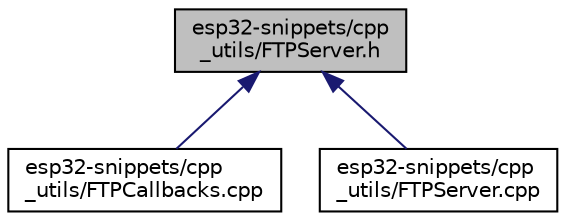 digraph "esp32-snippets/cpp_utils/FTPServer.h"
{
  edge [fontname="Helvetica",fontsize="10",labelfontname="Helvetica",labelfontsize="10"];
  node [fontname="Helvetica",fontsize="10",shape=record];
  Node6 [label="esp32-snippets/cpp\l_utils/FTPServer.h",height=0.2,width=0.4,color="black", fillcolor="grey75", style="filled", fontcolor="black"];
  Node6 -> Node7 [dir="back",color="midnightblue",fontsize="10",style="solid",fontname="Helvetica"];
  Node7 [label="esp32-snippets/cpp\l_utils/FTPCallbacks.cpp",height=0.2,width=0.4,color="black", fillcolor="white", style="filled",URL="$cpp__utils_2_f_t_p_callbacks_8cpp.html"];
  Node6 -> Node8 [dir="back",color="midnightblue",fontsize="10",style="solid",fontname="Helvetica"];
  Node8 [label="esp32-snippets/cpp\l_utils/FTPServer.cpp",height=0.2,width=0.4,color="black", fillcolor="white", style="filled",URL="$cpp__utils_2_f_t_p_server_8cpp.html"];
}
